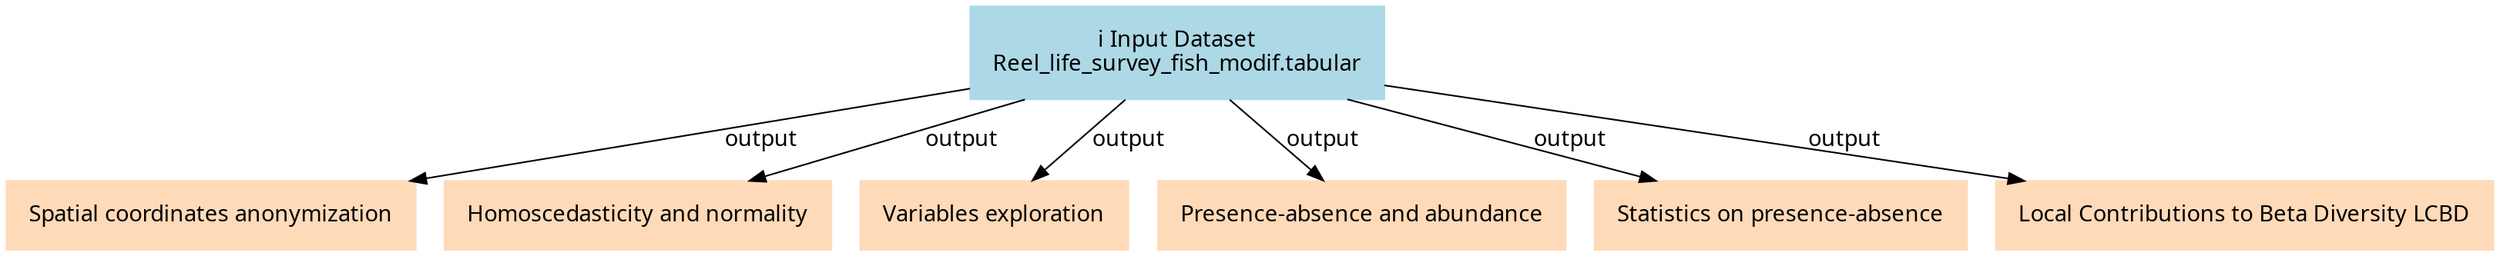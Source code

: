 digraph main {
  node [fontname="Atkinson Hyperlegible", shape=box, color=white,style=filled,color=peachpuff,margin="0.2,0.2"];
  edge [fontname="Atkinson Hyperlegible"];
  0[color=lightblue,label="ℹ️ Input Dataset\nReel_life_survey_fish_modif.tabular"]
  1[label="Spatial coordinates anonymization"]
  0 -> 1 [label="output"]
  2[label="Homoscedasticity and normality"]
  0 -> 2 [label="output"]
  3[label="Variables exploration"]
  0 -> 3 [label="output"]
  4[label="Presence-absence and abundance"]
  0 -> 4 [label="output"]
  5[label="Statistics on presence-absence"]
  0 -> 5 [label="output"]
  6[label="Local Contributions to Beta Diversity LCBD"]
  0 -> 6 [label="output"]
}